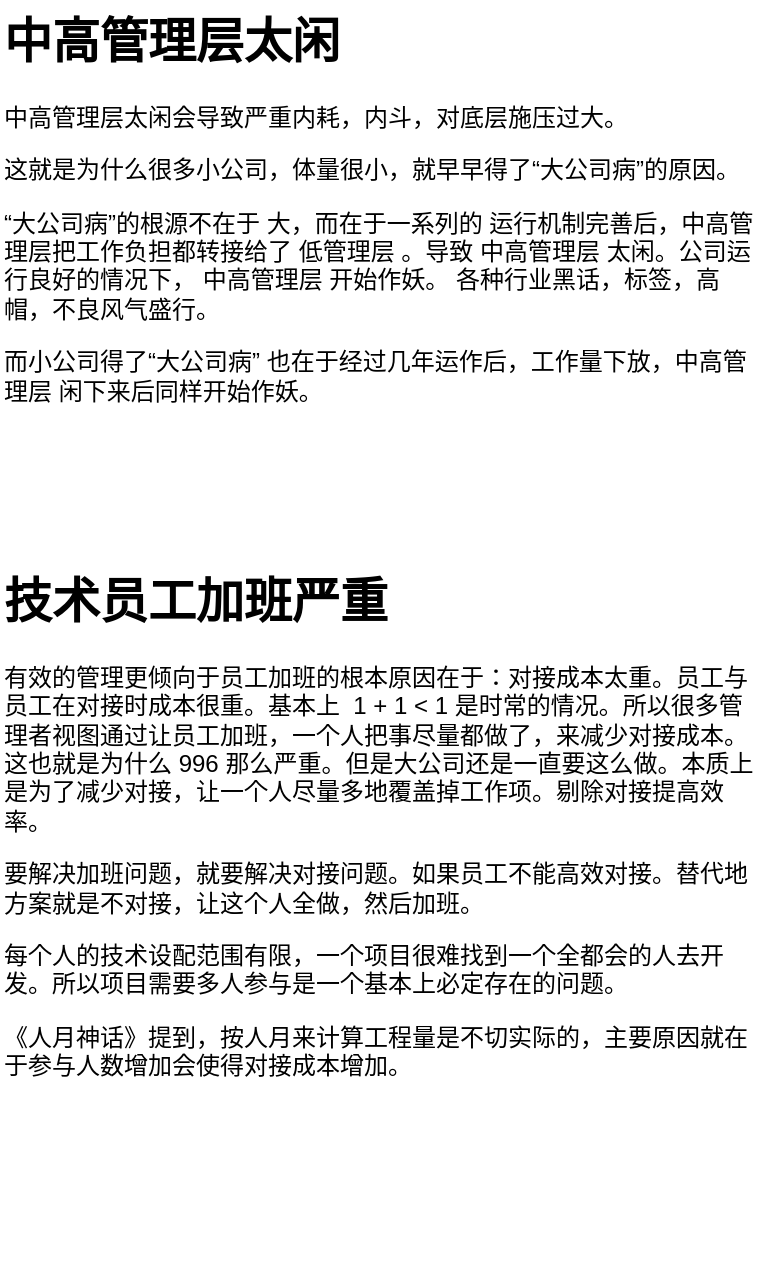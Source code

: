 <mxfile version="24.1.0" type="device">
  <diagram id="C5RBs43oDa-KdzZeNtuy" name="Page-1">
    <mxGraphModel dx="1098" dy="820" grid="1" gridSize="10" guides="1" tooltips="1" connect="1" arrows="1" fold="1" page="1" pageScale="1" pageWidth="827" pageHeight="1169" math="0" shadow="0">
      <root>
        <mxCell id="WIyWlLk6GJQsqaUBKTNV-0" />
        <mxCell id="WIyWlLk6GJQsqaUBKTNV-1" parent="WIyWlLk6GJQsqaUBKTNV-0" />
        <mxCell id="10rqHE6PXA7wKN0kabXM-0" value="&lt;h1 style=&quot;margin-top: 0px;&quot;&gt;中高管理层太闲&lt;/h1&gt;&lt;p&gt;中高管理层太闲会导致严重内耗，内斗，对底层施压过大。&lt;/p&gt;&lt;p&gt;这就是为什么很多小公司，体量很小，就早早得了“大公司病”的原因。&lt;/p&gt;&lt;p&gt;“大公司病”的根源不在于 大，而在于一系列的 运行机制完善后，中高管理层把工作负担都转接给了 低管理层 。导致 中高管理层 太闲。公司运行良好的情况下， 中高管理层 开始作妖。 各种行业黑话，标签，高帽，不良风气盛行。&lt;/p&gt;&lt;p&gt;而小公司得了“大公司病” 也在于经过几年运作后，工作量下放，中高管理层 闲下来后同样开始作妖。&lt;/p&gt;&lt;p&gt;&lt;br&gt;&lt;/p&gt;" style="text;html=1;whiteSpace=wrap;overflow=hidden;rounded=0;" parent="WIyWlLk6GJQsqaUBKTNV-1" vertex="1">
          <mxGeometry x="40" y="40" width="380" height="300" as="geometry" />
        </mxCell>
        <mxCell id="qbTMolw_66hfWyhgeHeY-0" value="&lt;h1 style=&quot;margin-top: 0px;&quot;&gt;技术员工加班严重&lt;/h1&gt;&lt;p&gt;有效的管理更倾向于员工加班的根本原因在于：对接成本太重。员工与员工在对接时成本很重。基本上&amp;nbsp; 1 + 1 &amp;lt; 1 是时常的情况。所以很多管理者视图通过让员工加班，一个人把事尽量都做了，来减少对接成本。这也就是为什么 996 那么严重。但是大公司还是一直要这么做。本质上是为了减少对接，让一个人尽量多地覆盖掉工作项。剔除对接提高效率。&lt;/p&gt;&lt;p&gt;要解决加班问题，就要解决对接问题。如果员工不能高效对接。替代地方案就是不对接，让这个人全做，然后加班。&lt;/p&gt;&lt;p&gt;每个人的技术设配范围有限，一个项目很难找到一个全都会的人去开发。所以项目需要多人参与是一个基本上必定存在的问题。&lt;/p&gt;&lt;p&gt;《人月神话》提到，按人月来计算工程量是不切实际的，主要原因就在于参与人数增加会使得对接成本增加。&lt;/p&gt;" style="text;html=1;whiteSpace=wrap;overflow=hidden;rounded=0;" vertex="1" parent="WIyWlLk6GJQsqaUBKTNV-1">
          <mxGeometry x="40" y="320" width="380" height="350" as="geometry" />
        </mxCell>
      </root>
    </mxGraphModel>
  </diagram>
</mxfile>
